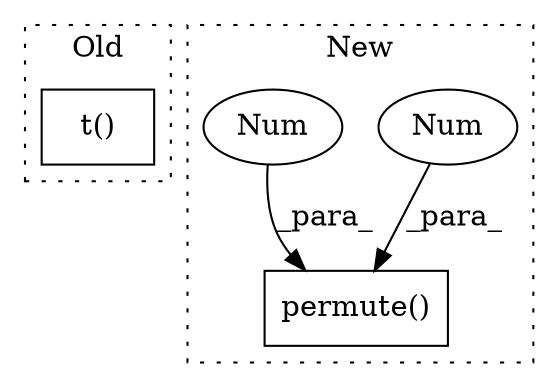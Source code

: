 digraph G {
subgraph cluster0 {
1 [label="t()" a="75" s="1977" l="14" shape="box"];
label = "Old";
style="dotted";
}
subgraph cluster1 {
2 [label="permute()" a="75" s="2282,2305" l="16,1" shape="box"];
3 [label="Num" a="76" s="2301" l="1" shape="ellipse"];
4 [label="Num" a="76" s="2304" l="1" shape="ellipse"];
label = "New";
style="dotted";
}
3 -> 2 [label="_para_"];
4 -> 2 [label="_para_"];
}